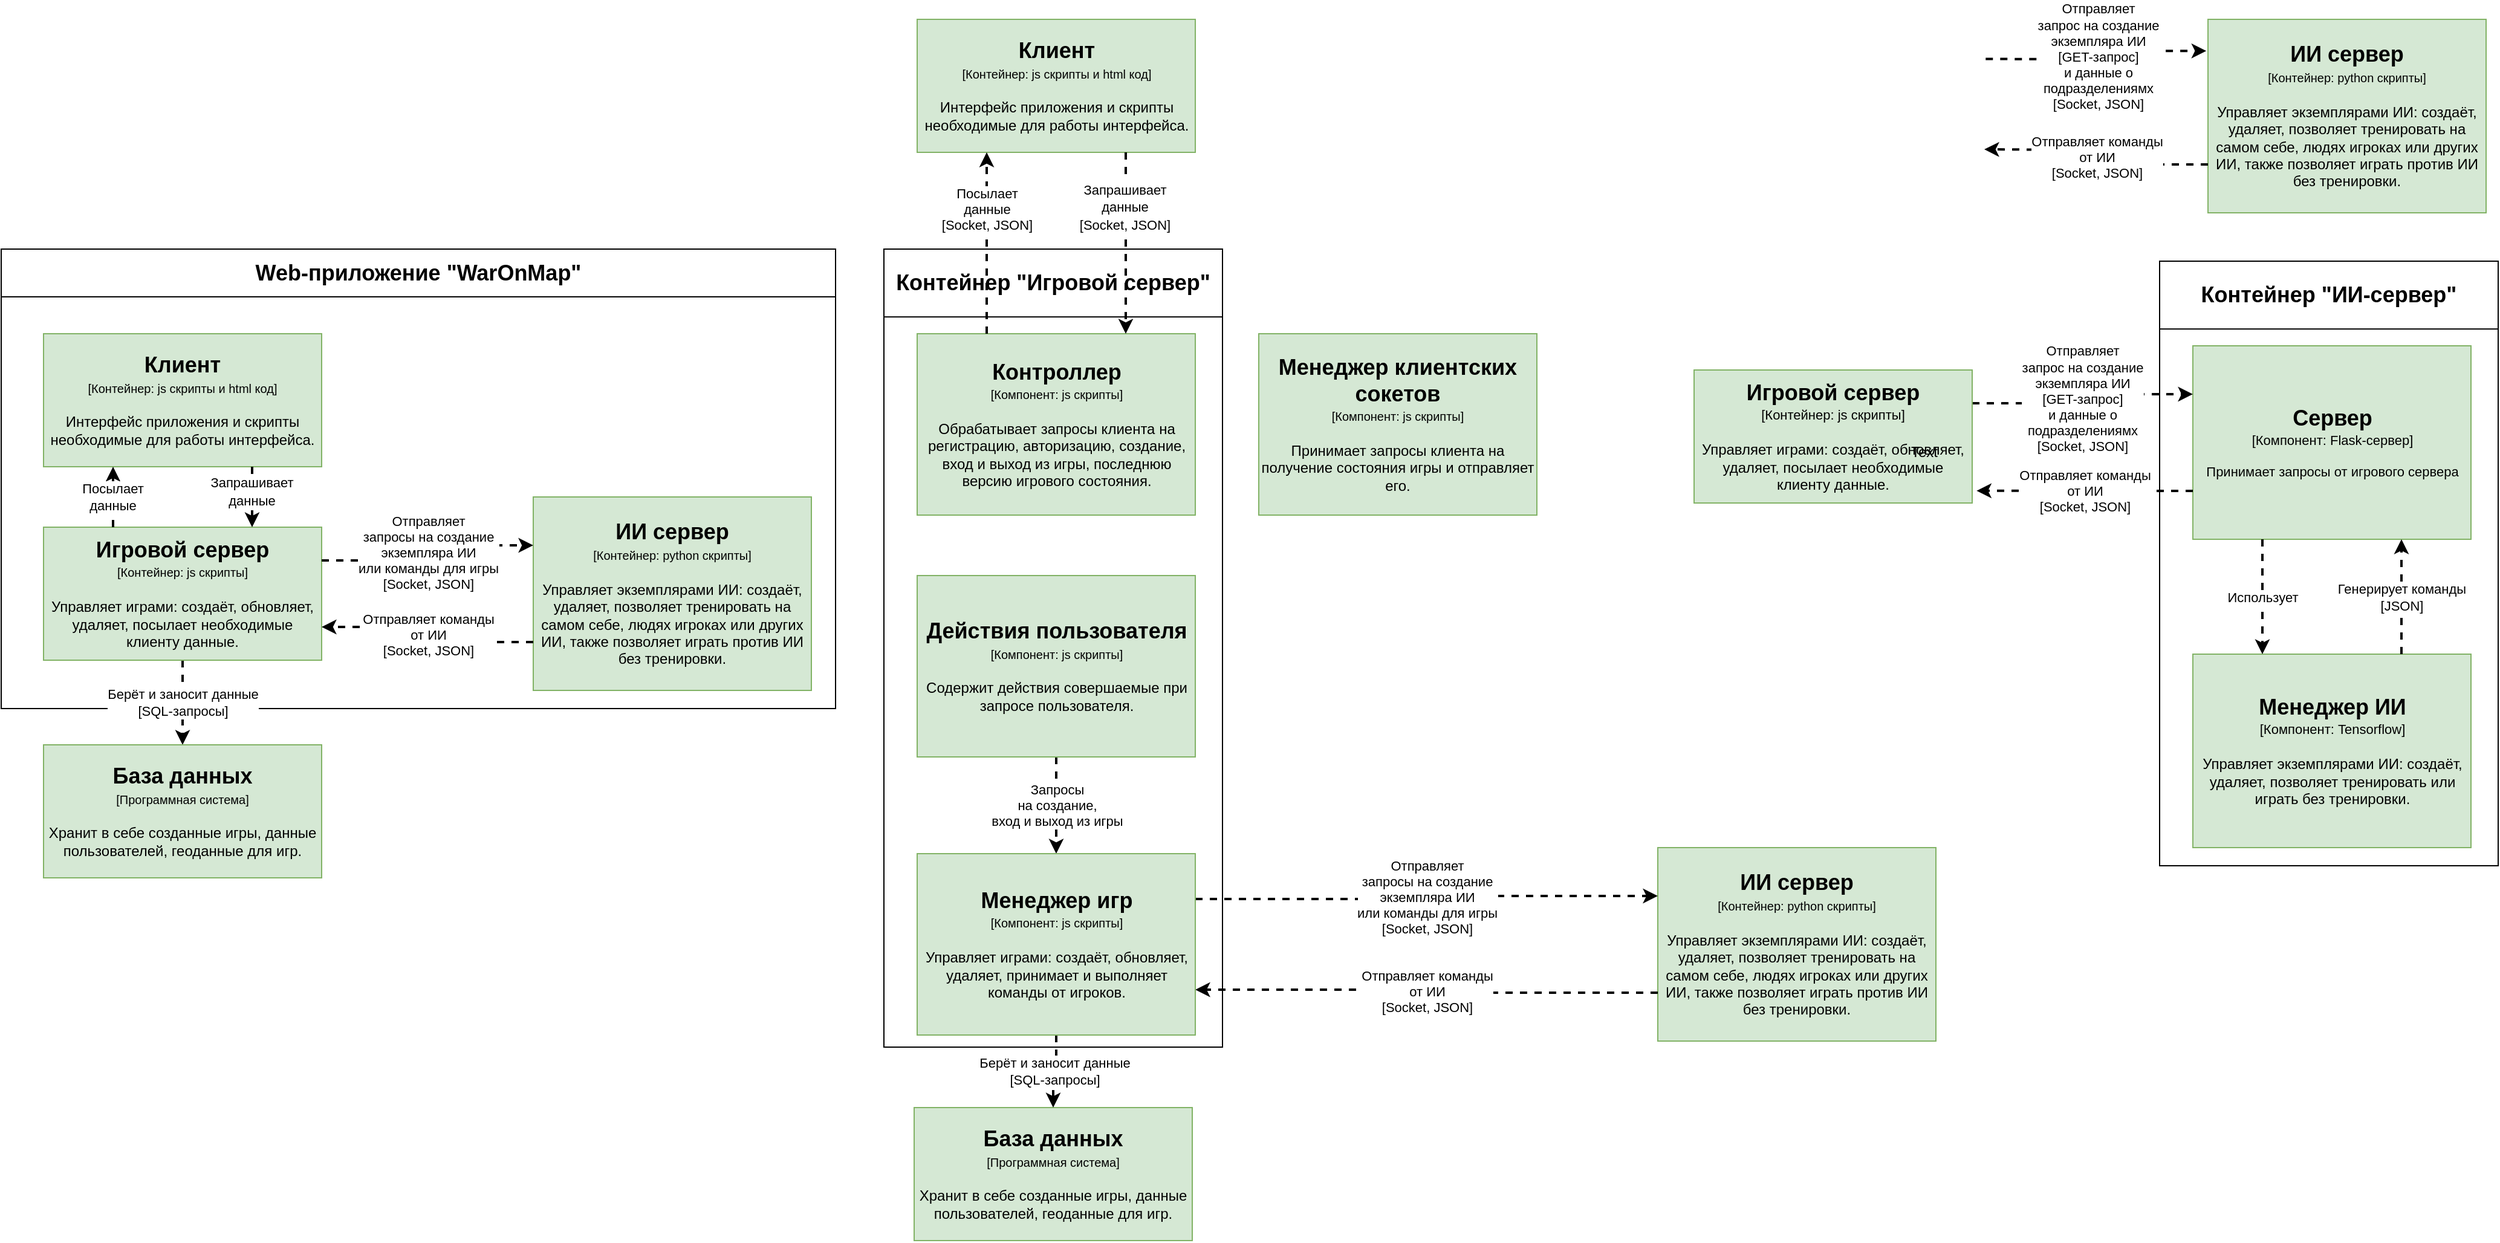 <mxfile version="12.7.9" type="device"><diagram id="LKbl59Wxj6-I2dOmfFXZ" name="Page-1"><mxGraphModel dx="868" dy="1543" grid="1" gridSize="10" guides="1" tooltips="1" connect="1" arrows="1" fold="1" page="1" pageScale="1" pageWidth="850" pageHeight="1100" math="0" shadow="0"><root><mxCell id="0"/><mxCell id="1" parent="0"/><mxCell id="TUdvTuO5gbEj2QnLK1DW-22" value="" style="rounded=0;whiteSpace=wrap;html=1;" parent="1" vertex="1"><mxGeometry x="930" y="170" width="280" height="660" as="geometry"/></mxCell><mxCell id="TUdvTuO5gbEj2QnLK1DW-19" value="" style="group" parent="1" vertex="1" connectable="0"><mxGeometry x="200" y="170" width="690" height="380" as="geometry"/></mxCell><mxCell id="TUdvTuO5gbEj2QnLK1DW-18" value="" style="group" parent="TUdvTuO5gbEj2QnLK1DW-19" vertex="1" connectable="0"><mxGeometry width="690" height="380" as="geometry"/></mxCell><mxCell id="TUdvTuO5gbEj2QnLK1DW-5" value="" style="rounded=0;whiteSpace=wrap;html=1;" parent="TUdvTuO5gbEj2QnLK1DW-18" vertex="1"><mxGeometry width="690" height="380" as="geometry"/></mxCell><mxCell id="TUdvTuO5gbEj2QnLK1DW-6" value="&lt;b&gt;&lt;font style=&quot;font-size: 18px&quot;&gt;Web-приложение &quot;WarOnMap&quot;&lt;/font&gt;&lt;/b&gt;" style="rounded=0;whiteSpace=wrap;html=1;" parent="TUdvTuO5gbEj2QnLK1DW-18" vertex="1"><mxGeometry width="690" height="39.481" as="geometry"/></mxCell><mxCell id="TUdvTuO5gbEj2QnLK1DW-3" value="&lt;div&gt;Берёт и заносит данные&lt;/div&gt;&lt;div&gt;[SQL-запросы]&lt;br&gt;&lt;/div&gt;" style="edgeStyle=orthogonalEdgeStyle;rounded=0;orthogonalLoop=1;jettySize=auto;html=1;dashed=1;strokeWidth=2;exitX=0.5;exitY=1;exitDx=0;exitDy=0;" parent="1" source="TUdvTuO5gbEj2QnLK1DW-8" target="gcKuAKXUPrUa6zFF_6i2-1" edge="1"><mxGeometry relative="1" as="geometry"><mxPoint x="-20" y="420" as="sourcePoint"/></mxGeometry></mxCell><mxCell id="gcKuAKXUPrUa6zFF_6i2-1" value="&lt;div&gt;&lt;b&gt;&lt;font style=&quot;font-size: 18px&quot;&gt;База данных&lt;/font&gt;&lt;/b&gt;&lt;br&gt;&lt;/div&gt;&lt;div&gt;&lt;font style=&quot;font-size: 10px&quot;&gt;[&lt;/font&gt;&lt;font style=&quot;font-size: 10px&quot;&gt;&lt;span class=&quot;tlid-translation translation&quot; lang=&quot;ru&quot;&gt;&lt;span title=&quot;&quot; class=&quot;&quot;&gt;Программная система&lt;/span&gt;&lt;/span&gt;]&lt;/font&gt;&lt;/div&gt;&lt;div&gt;&lt;font style=&quot;font-size: 10px&quot;&gt;&lt;br&gt;&lt;/font&gt;&lt;/div&gt;&lt;div&gt;Хранит в себе созданные игры, данные пользователей, геоданные для игр.&lt;br&gt;&lt;/div&gt;" style="rounded=0;whiteSpace=wrap;html=1;fillColor=#d5e8d4;strokeColor=#82b366;" parent="1" vertex="1"><mxGeometry x="235" y="580" width="230" height="110" as="geometry"/></mxCell><mxCell id="Cl7jAZmfZ8Bk9I_UfbNT-1" value="&lt;div&gt;&lt;b&gt;&lt;font style=&quot;font-size: 18px&quot;&gt;Клиент&lt;/font&gt;&lt;/b&gt;&lt;br&gt;&lt;/div&gt;&lt;div&gt;&lt;font style=&quot;font-size: 10px&quot;&gt;[&lt;/font&gt;&lt;font style=&quot;font-size: 10px&quot;&gt;&lt;span class=&quot;tlid-translation translation&quot; lang=&quot;ru&quot;&gt;&lt;span title=&quot;&quot; class=&quot;&quot;&gt;Контейнер: js скрипты и html код]&lt;/span&gt;&lt;/span&gt;&lt;/font&gt;&lt;/div&gt;&lt;div&gt;&lt;font style=&quot;font-size: 10px&quot;&gt;&lt;br&gt;&lt;/font&gt;&lt;/div&gt;&lt;div&gt;Интерфейс приложения и скрипты необходимые для работы интерфейса.&lt;br&gt;&lt;/div&gt;" style="rounded=0;whiteSpace=wrap;html=1;fillColor=#d5e8d4;strokeColor=#82b366;" parent="1" vertex="1"><mxGeometry x="235" y="240" width="230" height="110" as="geometry"/></mxCell><mxCell id="TUdvTuO5gbEj2QnLK1DW-8" value="&lt;div&gt;&lt;b&gt;&lt;font style=&quot;font-size: 18px&quot;&gt;Игровой сервер&lt;/font&gt;&lt;/b&gt;&lt;br&gt;&lt;/div&gt;&lt;div&gt;&lt;font style=&quot;font-size: 10px&quot;&gt;[&lt;/font&gt;&lt;font style=&quot;font-size: 10px&quot;&gt;&lt;span class=&quot;tlid-translation translation&quot; lang=&quot;ru&quot;&gt;&lt;span title=&quot;&quot; class=&quot;&quot;&gt;Контейнер: js скрипты]&lt;/span&gt;&lt;/span&gt;&lt;/font&gt;&lt;/div&gt;&lt;div&gt;&lt;font style=&quot;font-size: 10px&quot;&gt;&lt;br&gt;&lt;/font&gt;&lt;/div&gt;&lt;div&gt;Управляет играми: создаёт, обновляет, удаляет, посылает необходимые клиенту данные.&lt;br&gt;&lt;/div&gt;" style="rounded=0;whiteSpace=wrap;html=1;fillColor=#d5e8d4;strokeColor=#82b366;" parent="1" vertex="1"><mxGeometry x="235" y="400" width="230" height="110" as="geometry"/></mxCell><mxCell id="TUdvTuO5gbEj2QnLK1DW-9" style="edgeStyle=orthogonalEdgeStyle;rounded=0;orthogonalLoop=1;jettySize=auto;html=1;exitX=0.75;exitY=1;exitDx=0;exitDy=0;entryX=0.75;entryY=0;entryDx=0;entryDy=0;dashed=1;strokeWidth=2;" parent="1" source="Cl7jAZmfZ8Bk9I_UfbNT-1" target="TUdvTuO5gbEj2QnLK1DW-8" edge="1"><mxGeometry relative="1" as="geometry"/></mxCell><mxCell id="TUdvTuO5gbEj2QnLK1DW-10" value="&lt;div&gt;&lt;font style=&quot;font-size: 11px&quot;&gt;Запрашивает&lt;/font&gt;&lt;/div&gt;&lt;div&gt;&lt;font style=&quot;font-size: 11px&quot;&gt; данные&lt;/font&gt;&lt;/div&gt;" style="text;html=1;align=center;verticalAlign=middle;resizable=0;points=[];labelBackgroundColor=#ffffff;" parent="TUdvTuO5gbEj2QnLK1DW-9" vertex="1" connectable="0"><mxGeometry x="0.15" y="-1" relative="1" as="geometry"><mxPoint y="-9" as="offset"/></mxGeometry></mxCell><mxCell id="TUdvTuO5gbEj2QnLK1DW-11" value="&lt;div&gt;&lt;font style=&quot;font-size: 11px&quot;&gt;Посылает&lt;/font&gt;&lt;/div&gt;&lt;div&gt;&lt;font style=&quot;font-size: 11px&quot; size=&quot;3&quot;&gt;данные&lt;br&gt;&lt;/font&gt;&lt;/div&gt;" style="edgeStyle=orthogonalEdgeStyle;rounded=0;orthogonalLoop=1;jettySize=auto;html=1;exitX=0.25;exitY=0;exitDx=0;exitDy=0;entryX=0.25;entryY=1;entryDx=0;entryDy=0;dashed=1;strokeWidth=2;" parent="1" source="TUdvTuO5gbEj2QnLK1DW-8" target="Cl7jAZmfZ8Bk9I_UfbNT-1" edge="1"><mxGeometry relative="1" as="geometry"/></mxCell><mxCell id="TUdvTuO5gbEj2QnLK1DW-12" value="&lt;div&gt;&lt;b&gt;&lt;font style=&quot;font-size: 18px&quot;&gt;ИИ сервер&lt;/font&gt;&lt;/b&gt;&lt;br&gt;&lt;/div&gt;&lt;div&gt;&lt;font style=&quot;font-size: 10px&quot;&gt;[&lt;/font&gt;&lt;font style=&quot;font-size: 10px&quot;&gt;&lt;span class=&quot;tlid-translation translation&quot; lang=&quot;ru&quot;&gt;&lt;span title=&quot;&quot; class=&quot;&quot;&gt;Контейнер: python скрипты]&lt;/span&gt;&lt;/span&gt;&lt;/font&gt;&lt;/div&gt;&lt;div&gt;&lt;font style=&quot;font-size: 10px&quot;&gt;&lt;br&gt;&lt;/font&gt;&lt;/div&gt;&lt;div&gt;Управляет экземплярами ИИ: создаёт, удаляет, позволяет тренировать на самом себе, людях игроках или других ИИ, также позволяет играть против ИИ без тренировки.&lt;br&gt;&lt;/div&gt;" style="rounded=0;whiteSpace=wrap;html=1;fillColor=#d5e8d4;strokeColor=#82b366;" parent="1" vertex="1"><mxGeometry x="640" y="375" width="230" height="160" as="geometry"/></mxCell><mxCell id="TUdvTuO5gbEj2QnLK1DW-13" value="&lt;div&gt;Отправляет&lt;/div&gt;&lt;div&gt;запросы на создание &lt;br&gt;&lt;/div&gt;&lt;div&gt;экземпляра ИИ &lt;br&gt;&lt;/div&gt;&lt;div&gt;или команды для игры&lt;/div&gt;&lt;div&gt;[Socket, JSON]&lt;/div&gt;" style="edgeStyle=orthogonalEdgeStyle;rounded=0;orthogonalLoop=1;jettySize=auto;html=1;exitX=1;exitY=0.25;exitDx=0;exitDy=0;entryX=0;entryY=0.25;entryDx=0;entryDy=0;dashed=1;strokeWidth=2;" parent="1" source="TUdvTuO5gbEj2QnLK1DW-8" target="TUdvTuO5gbEj2QnLK1DW-12" edge="1"><mxGeometry relative="1" as="geometry"/></mxCell><mxCell id="TUdvTuO5gbEj2QnLK1DW-14" value="&lt;div&gt;Отправляет команды&lt;/div&gt;&lt;div&gt;от ИИ&lt;/div&gt;&lt;div&gt;[Socket, JSON]&lt;br&gt;&lt;/div&gt;" style="edgeStyle=orthogonalEdgeStyle;rounded=0;orthogonalLoop=1;jettySize=auto;html=1;exitX=0;exitY=0.75;exitDx=0;exitDy=0;entryX=1;entryY=0.75;entryDx=0;entryDy=0;dashed=1;strokeWidth=2;" parent="1" source="TUdvTuO5gbEj2QnLK1DW-12" target="TUdvTuO5gbEj2QnLK1DW-8" edge="1"><mxGeometry relative="1" as="geometry"/></mxCell><mxCell id="TUdvTuO5gbEj2QnLK1DW-25" value="&lt;div&gt;&lt;b&gt;&lt;font style=&quot;font-size: 18px&quot;&gt;База данных&lt;/font&gt;&lt;/b&gt;&lt;br&gt;&lt;/div&gt;&lt;div&gt;&lt;font style=&quot;font-size: 10px&quot;&gt;[&lt;/font&gt;&lt;font style=&quot;font-size: 10px&quot;&gt;&lt;span class=&quot;tlid-translation translation&quot; lang=&quot;ru&quot;&gt;&lt;span title=&quot;&quot; class=&quot;&quot;&gt;Программная система&lt;/span&gt;&lt;/span&gt;]&lt;/font&gt;&lt;/div&gt;&lt;div&gt;&lt;font style=&quot;font-size: 10px&quot;&gt;&lt;br&gt;&lt;/font&gt;&lt;/div&gt;&lt;div&gt;Хранит в себе созданные игры, данные пользователей, геоданные для игр.&lt;br&gt;&lt;/div&gt;" style="rounded=0;whiteSpace=wrap;html=1;fillColor=#d5e8d4;strokeColor=#82b366;" parent="1" vertex="1"><mxGeometry x="955" y="880" width="230" height="110" as="geometry"/></mxCell><mxCell id="TUdvTuO5gbEj2QnLK1DW-26" value="&lt;div&gt;&lt;b&gt;&lt;font style=&quot;font-size: 18px&quot;&gt;Клиент&lt;/font&gt;&lt;/b&gt;&lt;br&gt;&lt;/div&gt;&lt;div&gt;&lt;font style=&quot;font-size: 10px&quot;&gt;[&lt;/font&gt;&lt;font style=&quot;font-size: 10px&quot;&gt;&lt;span class=&quot;tlid-translation translation&quot; lang=&quot;ru&quot;&gt;&lt;span title=&quot;&quot; class=&quot;&quot;&gt;Контейнер: js скрипты и html код]&lt;/span&gt;&lt;/span&gt;&lt;/font&gt;&lt;/div&gt;&lt;div&gt;&lt;font style=&quot;font-size: 10px&quot;&gt;&lt;br&gt;&lt;/font&gt;&lt;/div&gt;&lt;div&gt;Интерфейс приложения и скрипты необходимые для работы интерфейса.&lt;br&gt;&lt;/div&gt;" style="rounded=0;whiteSpace=wrap;html=1;fillColor=#d5e8d4;strokeColor=#82b366;" parent="1" vertex="1"><mxGeometry x="957.5" y="-20" width="230" height="110" as="geometry"/></mxCell><mxCell id="TUdvTuO5gbEj2QnLK1DW-24" value="&lt;div&gt;Берёт и заносит данные&lt;/div&gt;&lt;div&gt;[SQL-запросы]&lt;br&gt;&lt;/div&gt;" style="edgeStyle=orthogonalEdgeStyle;rounded=0;orthogonalLoop=1;jettySize=auto;html=1;dashed=1;strokeWidth=2;exitX=0.5;exitY=1;exitDx=0;exitDy=0;" parent="1" source="TUdvTuO5gbEj2QnLK1DW-37" target="TUdvTuO5gbEj2QnLK1DW-25" edge="1"><mxGeometry relative="1" as="geometry"><mxPoint x="1052.5" y="860" as="sourcePoint"/></mxGeometry></mxCell><mxCell id="TUdvTuO5gbEj2QnLK1DW-31" value="&lt;div&gt;&lt;b&gt;&lt;font style=&quot;font-size: 18px&quot;&gt;ИИ сервер&lt;/font&gt;&lt;/b&gt;&lt;br&gt;&lt;/div&gt;&lt;div&gt;&lt;font style=&quot;font-size: 10px&quot;&gt;[&lt;/font&gt;&lt;font style=&quot;font-size: 10px&quot;&gt;&lt;span class=&quot;tlid-translation translation&quot; lang=&quot;ru&quot;&gt;&lt;span title=&quot;&quot; class=&quot;&quot;&gt;Контейнер: python скрипты]&lt;/span&gt;&lt;/span&gt;&lt;/font&gt;&lt;/div&gt;&lt;div&gt;&lt;font style=&quot;font-size: 10px&quot;&gt;&lt;br&gt;&lt;/font&gt;&lt;/div&gt;&lt;div&gt;Управляет экземплярами ИИ: создаёт, удаляет, позволяет тренировать на самом себе, людях игроках или других ИИ, также позволяет играть против ИИ без тренировки.&lt;br&gt;&lt;/div&gt;" style="rounded=0;whiteSpace=wrap;html=1;fillColor=#d5e8d4;strokeColor=#82b366;" parent="1" vertex="1"><mxGeometry x="1570" y="665" width="230" height="160" as="geometry"/></mxCell><mxCell id="TUdvTuO5gbEj2QnLK1DW-32" value="&lt;div&gt;Отправляет&lt;/div&gt;&lt;div&gt;запросы на создание &lt;br&gt;&lt;/div&gt;&lt;div&gt;экземпляра ИИ &lt;br&gt;&lt;/div&gt;&lt;div&gt;или команды для игры&lt;/div&gt;&lt;div&gt;[Socket, JSON]&lt;/div&gt;" style="edgeStyle=orthogonalEdgeStyle;rounded=0;orthogonalLoop=1;jettySize=auto;html=1;exitX=1;exitY=0.25;exitDx=0;exitDy=0;entryX=0;entryY=0.25;entryDx=0;entryDy=0;dashed=1;strokeWidth=2;" parent="1" source="TUdvTuO5gbEj2QnLK1DW-37" target="TUdvTuO5gbEj2QnLK1DW-31" edge="1"><mxGeometry relative="1" as="geometry"/></mxCell><mxCell id="TUdvTuO5gbEj2QnLK1DW-33" value="&lt;div&gt;Отправляет команды&lt;/div&gt;&lt;div&gt;от ИИ&lt;/div&gt;&lt;div&gt;[Socket, JSON]&lt;br&gt;&lt;/div&gt;" style="edgeStyle=orthogonalEdgeStyle;rounded=0;orthogonalLoop=1;jettySize=auto;html=1;exitX=0;exitY=0.75;exitDx=0;exitDy=0;entryX=1;entryY=0.75;entryDx=0;entryDy=0;dashed=1;strokeWidth=2;" parent="1" source="TUdvTuO5gbEj2QnLK1DW-31" target="TUdvTuO5gbEj2QnLK1DW-37" edge="1"><mxGeometry relative="1" as="geometry"/></mxCell><mxCell id="TUdvTuO5gbEj2QnLK1DW-27" value="&lt;div&gt;&lt;b&gt;&lt;font style=&quot;font-size: 18px&quot;&gt;Контроллер&lt;/font&gt;&lt;/b&gt;&lt;br&gt;&lt;/div&gt;&lt;div&gt;&lt;font style=&quot;font-size: 10px&quot;&gt;[Компонент&lt;/font&gt;&lt;font style=&quot;font-size: 10px&quot;&gt;&lt;span class=&quot;tlid-translation translation&quot; lang=&quot;ru&quot;&gt;&lt;span title=&quot;&quot; class=&quot;&quot;&gt;: js скрипты]&lt;/span&gt;&lt;/span&gt;&lt;/font&gt;&lt;/div&gt;&lt;div&gt;&lt;font style=&quot;font-size: 10px&quot;&gt;&lt;br&gt;&lt;/font&gt;&lt;/div&gt;&lt;div&gt;Обрабатывает запросы клиента на регистрацию, авторизацию, создание, вход и выход из игры, последнюю версию игрового состояния.&lt;br&gt;&lt;/div&gt;" style="rounded=0;whiteSpace=wrap;html=1;fillColor=#d5e8d4;strokeColor=#82b366;" parent="1" vertex="1"><mxGeometry x="957.5" y="240" width="230" height="150" as="geometry"/></mxCell><mxCell id="TUdvTuO5gbEj2QnLK1DW-23" value="&lt;b&gt;&lt;font style=&quot;font-size: 18px&quot;&gt;Контейнер &quot;Игровой сервер&quot;&lt;/font&gt;&lt;/b&gt;" style="rounded=0;whiteSpace=wrap;html=1;" parent="1" vertex="1"><mxGeometry x="930" y="170" width="280" height="56.1" as="geometry"/></mxCell><mxCell id="TUdvTuO5gbEj2QnLK1DW-41" value="&lt;div&gt;Запросы&lt;/div&gt;&lt;div&gt;на создание, &lt;br&gt;&lt;/div&gt;&lt;div&gt;вход и выход из игры&lt;/div&gt;" style="edgeStyle=orthogonalEdgeStyle;rounded=0;orthogonalLoop=1;jettySize=auto;html=1;exitX=0.5;exitY=1;exitDx=0;exitDy=0;entryX=0.5;entryY=0;entryDx=0;entryDy=0;dashed=1;strokeWidth=2;" parent="1" source="TUdvTuO5gbEj2QnLK1DW-36" target="TUdvTuO5gbEj2QnLK1DW-37" edge="1"><mxGeometry relative="1" as="geometry"/></mxCell><mxCell id="TUdvTuO5gbEj2QnLK1DW-36" value="&lt;div&gt;&lt;b&gt;&lt;font style=&quot;font-size: 18px&quot;&gt;Действия пользователя&lt;/font&gt;&lt;/b&gt;&lt;br&gt;&lt;/div&gt;&lt;div&gt;&lt;font style=&quot;font-size: 10px&quot;&gt;[Компонент&lt;/font&gt;&lt;font style=&quot;font-size: 10px&quot;&gt;&lt;span class=&quot;tlid-translation translation&quot; lang=&quot;ru&quot;&gt;&lt;span title=&quot;&quot; class=&quot;&quot;&gt;: js скрипты]&lt;/span&gt;&lt;/span&gt;&lt;/font&gt;&lt;/div&gt;&lt;div&gt;&lt;font style=&quot;font-size: 10px&quot;&gt;&lt;br&gt;&lt;/font&gt;&lt;/div&gt;&lt;div&gt;Содержит действия совершаемые при запросе пользователя.&lt;br&gt;&lt;/div&gt;" style="rounded=0;whiteSpace=wrap;html=1;fillColor=#d5e8d4;strokeColor=#82b366;" parent="1" vertex="1"><mxGeometry x="957.5" y="440" width="230" height="150" as="geometry"/></mxCell><mxCell id="TUdvTuO5gbEj2QnLK1DW-37" value="&lt;div&gt;&lt;b&gt;&lt;font style=&quot;font-size: 18px&quot;&gt;Менеджер игр&lt;/font&gt;&lt;/b&gt;&lt;br&gt;&lt;/div&gt;&lt;div&gt;&lt;font style=&quot;font-size: 10px&quot;&gt;[Компонент&lt;/font&gt;&lt;font style=&quot;font-size: 10px&quot;&gt;&lt;span class=&quot;tlid-translation translation&quot; lang=&quot;ru&quot;&gt;&lt;span title=&quot;&quot; class=&quot;&quot;&gt;: js скрипты]&lt;/span&gt;&lt;/span&gt;&lt;/font&gt;&lt;/div&gt;&lt;div&gt;&lt;font style=&quot;font-size: 10px&quot;&gt;&lt;br&gt;&lt;/font&gt;&lt;/div&gt;&lt;div&gt;Управляет играми: создаёт, обновляет, удаляет, принимает и выполняет команды от игроков.&lt;br&gt;&lt;/div&gt;" style="rounded=0;whiteSpace=wrap;html=1;fillColor=#d5e8d4;strokeColor=#82b366;" parent="1" vertex="1"><mxGeometry x="957.5" y="670" width="230" height="150" as="geometry"/></mxCell><mxCell id="TUdvTuO5gbEj2QnLK1DW-28" style="edgeStyle=orthogonalEdgeStyle;rounded=0;orthogonalLoop=1;jettySize=auto;html=1;exitX=0.75;exitY=1;exitDx=0;exitDy=0;entryX=0.75;entryY=0;entryDx=0;entryDy=0;dashed=1;strokeWidth=2;" parent="1" source="TUdvTuO5gbEj2QnLK1DW-26" target="TUdvTuO5gbEj2QnLK1DW-27" edge="1"><mxGeometry relative="1" as="geometry"/></mxCell><mxCell id="TUdvTuO5gbEj2QnLK1DW-29" value="&lt;div&gt;&lt;font style=&quot;font-size: 11px&quot;&gt;Запрашивает&lt;/font&gt;&lt;/div&gt;&lt;div&gt;&lt;font style=&quot;font-size: 11px&quot;&gt; данные&lt;/font&gt;&lt;/div&gt;&lt;div&gt;&lt;font style=&quot;font-size: 11px&quot;&gt;&lt;font style=&quot;font-size: 11px&quot; size=&quot;3&quot;&gt;[Socket, JSON]&lt;/font&gt;&lt;/font&gt;&lt;/div&gt;" style="text;html=1;align=center;verticalAlign=middle;resizable=0;points=[];labelBackgroundColor=#ffffff;" parent="TUdvTuO5gbEj2QnLK1DW-28" vertex="1" connectable="0"><mxGeometry x="0.15" y="-1" relative="1" as="geometry"><mxPoint y="-42" as="offset"/></mxGeometry></mxCell><mxCell id="TUdvTuO5gbEj2QnLK1DW-30" value="&lt;div&gt;&lt;font style=&quot;font-size: 11px&quot;&gt;Посылает&lt;/font&gt;&lt;/div&gt;&lt;div&gt;&lt;font style=&quot;font-size: 11px&quot; size=&quot;3&quot;&gt;данные&lt;br&gt;&lt;/font&gt;&lt;/div&gt;&lt;div&gt;&lt;font style=&quot;font-size: 11px&quot; size=&quot;3&quot;&gt;[Socket, JSON]&lt;br&gt;&lt;/font&gt;&lt;/div&gt;" style="edgeStyle=orthogonalEdgeStyle;rounded=0;orthogonalLoop=1;jettySize=auto;html=1;exitX=0.25;exitY=0;exitDx=0;exitDy=0;entryX=0.25;entryY=1;entryDx=0;entryDy=0;dashed=1;strokeWidth=2;" parent="1" source="TUdvTuO5gbEj2QnLK1DW-27" target="TUdvTuO5gbEj2QnLK1DW-26" edge="1"><mxGeometry x="0.375" relative="1" as="geometry"><mxPoint as="offset"/></mxGeometry></mxCell><mxCell id="TUdvTuO5gbEj2QnLK1DW-45" value="&lt;div&gt;&lt;b&gt;&lt;font style=&quot;font-size: 18px&quot;&gt;Менеджер клиентских сокетов&lt;/font&gt;&lt;/b&gt;&lt;br&gt;&lt;/div&gt;&lt;div&gt;&lt;font style=&quot;font-size: 10px&quot;&gt;[Компонент&lt;/font&gt;&lt;font style=&quot;font-size: 10px&quot;&gt;&lt;span class=&quot;tlid-translation translation&quot; lang=&quot;ru&quot;&gt;&lt;span title=&quot;&quot; class=&quot;&quot;&gt;: js скрипты]&lt;/span&gt;&lt;/span&gt;&lt;/font&gt;&lt;/div&gt;&lt;div&gt;&lt;font style=&quot;font-size: 10px&quot;&gt;&lt;br&gt;&lt;/font&gt;&lt;/div&gt;&lt;div&gt;Принимает запросы клиента на получение состояния игры и отправляет его.&lt;br&gt;&lt;/div&gt;" style="rounded=0;whiteSpace=wrap;html=1;fillColor=#d5e8d4;strokeColor=#82b366;" parent="1" vertex="1"><mxGeometry x="1240" y="240" width="230" height="150" as="geometry"/></mxCell><mxCell id="DAYCZ22HtIZ6gFKaUipl-3" value="" style="rounded=0;whiteSpace=wrap;html=1;" vertex="1" parent="1"><mxGeometry x="1985" y="180" width="280" height="500" as="geometry"/></mxCell><mxCell id="DAYCZ22HtIZ6gFKaUipl-4" value="&lt;b&gt;&lt;font style=&quot;font-size: 18px&quot;&gt;Контейнер &quot;ИИ-сервер&quot;&lt;/font&gt;&lt;/b&gt;" style="rounded=0;whiteSpace=wrap;html=1;" vertex="1" parent="1"><mxGeometry x="1985" y="180" width="280" height="56.1" as="geometry"/></mxCell><mxCell id="DAYCZ22HtIZ6gFKaUipl-5" value="&lt;div&gt;&lt;b&gt;&lt;font style=&quot;font-size: 18px&quot;&gt;Сервер&lt;/font&gt;&lt;/b&gt;&lt;br&gt;&lt;/div&gt;&lt;div&gt;&lt;font style=&quot;font-size: 11px&quot;&gt;[Компонент&lt;/font&gt;&lt;font style=&quot;font-size: 11px&quot;&gt;&lt;span class=&quot;tlid-translation translation&quot; lang=&quot;ru&quot;&gt;&lt;span title=&quot;&quot; class=&quot;&quot;&gt;: Flask-сервер]&lt;/span&gt;&lt;/span&gt;&lt;/font&gt;&lt;/div&gt;&lt;div&gt;&lt;font style=&quot;font-size: 10px&quot;&gt;&lt;br&gt;&lt;/font&gt;&lt;/div&gt;Принимает запросы от игрового сервера" style="rounded=0;whiteSpace=wrap;html=1;fillColor=#d5e8d4;strokeColor=#82b366;fontSize=11;" vertex="1" parent="1"><mxGeometry x="2012.5" y="250" width="230" height="160" as="geometry"/></mxCell><mxCell id="DAYCZ22HtIZ6gFKaUipl-6" value="&lt;div&gt;Отправляет&lt;/div&gt;&lt;div&gt;запрос на создание &lt;br&gt;&lt;/div&gt;&lt;div&gt;экземпляра ИИ&lt;/div&gt;&lt;div&gt;[&lt;span class=&quot;pl-en&quot;&gt;&lt;span class=&quot;pl-s&quot;&gt;GET-запрос&lt;/span&gt;&lt;/span&gt;] &lt;br&gt;&lt;/div&gt;&lt;div&gt;и данные о&lt;/div&gt;&lt;div&gt; подразделениямх&lt;/div&gt;&lt;div&gt;[Socket, JSON]&lt;/div&gt;" style="edgeStyle=orthogonalEdgeStyle;rounded=0;orthogonalLoop=1;jettySize=auto;html=1;entryX=0;entryY=0.25;entryDx=0;entryDy=0;dashed=1;strokeWidth=2;exitX=1;exitY=0.25;exitDx=0;exitDy=0;" edge="1" parent="1" target="DAYCZ22HtIZ6gFKaUipl-5" source="DAYCZ22HtIZ6gFKaUipl-15"><mxGeometry relative="1" as="geometry"><mxPoint x="1720" y="290" as="sourcePoint"/></mxGeometry></mxCell><mxCell id="DAYCZ22HtIZ6gFKaUipl-7" value="&lt;div&gt;Отправляет команды&lt;/div&gt;&lt;div&gt;от ИИ&lt;/div&gt;&lt;div&gt;[Socket, JSON]&lt;br&gt;&lt;/div&gt;" style="edgeStyle=orthogonalEdgeStyle;rounded=0;orthogonalLoop=1;jettySize=auto;html=1;exitX=0;exitY=0.75;exitDx=0;exitDy=0;entryX=1.016;entryY=0.908;entryDx=0;entryDy=0;dashed=1;strokeWidth=2;entryPerimeter=0;" edge="1" parent="1" source="DAYCZ22HtIZ6gFKaUipl-5" target="DAYCZ22HtIZ6gFKaUipl-15"><mxGeometry relative="1" as="geometry"><mxPoint x="1630" y="367.5" as="targetPoint"/></mxGeometry></mxCell><mxCell id="DAYCZ22HtIZ6gFKaUipl-8" value="&lt;div&gt;&lt;b&gt;&lt;font style=&quot;font-size: 18px&quot;&gt;ИИ сервер&lt;/font&gt;&lt;/b&gt;&lt;br&gt;&lt;/div&gt;&lt;div&gt;&lt;font style=&quot;font-size: 10px&quot;&gt;[&lt;/font&gt;&lt;font style=&quot;font-size: 10px&quot;&gt;&lt;span class=&quot;tlid-translation translation&quot; lang=&quot;ru&quot;&gt;&lt;span title=&quot;&quot; class=&quot;&quot;&gt;Контейнер: python скрипты]&lt;/span&gt;&lt;/span&gt;&lt;/font&gt;&lt;/div&gt;&lt;div&gt;&lt;font style=&quot;font-size: 10px&quot;&gt;&lt;br&gt;&lt;/font&gt;&lt;/div&gt;&lt;div&gt;Управляет экземплярами ИИ: создаёт, удаляет, позволяет тренировать на самом себе, людях игроках или других ИИ, также позволяет играть против ИИ без тренировки.&lt;br&gt;&lt;/div&gt;" style="rounded=0;whiteSpace=wrap;html=1;fillColor=#d5e8d4;strokeColor=#82b366;" vertex="1" parent="1"><mxGeometry x="2025" y="-20" width="230" height="160" as="geometry"/></mxCell><mxCell id="DAYCZ22HtIZ6gFKaUipl-9" value="&lt;div&gt;Отправляет&lt;/div&gt;&lt;div&gt;запрос на создание &lt;br&gt;&lt;/div&gt;&lt;div&gt;экземпляра ИИ&lt;/div&gt;&lt;div&gt;[&lt;span class=&quot;pl-en&quot;&gt;&lt;span class=&quot;pl-s&quot;&gt;GET-запрос&lt;/span&gt;&lt;/span&gt;] &lt;br&gt;&lt;/div&gt;&lt;div&gt;и данные о&lt;/div&gt;&lt;div&gt; подразделениямх&lt;/div&gt;&lt;div&gt;[Socket, JSON]&lt;/div&gt;" style="edgeStyle=orthogonalEdgeStyle;rounded=0;orthogonalLoop=1;jettySize=auto;html=1;exitX=1.005;exitY=0.07;exitDx=0;exitDy=0;entryX=-0.006;entryY=0.163;entryDx=0;entryDy=0;dashed=1;strokeWidth=2;exitPerimeter=0;entryPerimeter=0;" edge="1" parent="1" target="DAYCZ22HtIZ6gFKaUipl-8"><mxGeometry relative="1" as="geometry"><mxPoint x="1841.15" y="12.7" as="sourcePoint"/></mxGeometry></mxCell><mxCell id="DAYCZ22HtIZ6gFKaUipl-10" value="&lt;div&gt;Отправляет команды&lt;/div&gt;&lt;div&gt;от ИИ&lt;/div&gt;&lt;div&gt;[Socket, JSON]&lt;br&gt;&lt;/div&gt;" style="edgeStyle=orthogonalEdgeStyle;rounded=0;orthogonalLoop=1;jettySize=auto;html=1;exitX=0;exitY=0.75;exitDx=0;exitDy=0;entryX=1;entryY=0.75;entryDx=0;entryDy=0;dashed=1;strokeWidth=2;" edge="1" parent="1" source="DAYCZ22HtIZ6gFKaUipl-8"><mxGeometry relative="1" as="geometry"><mxPoint x="1840" y="87.5" as="targetPoint"/></mxGeometry></mxCell><mxCell id="DAYCZ22HtIZ6gFKaUipl-11" value="&lt;div&gt;&lt;b&gt;&lt;font style=&quot;font-size: 18px&quot;&gt;Менеджер ИИ&lt;/font&gt;&lt;/b&gt;&lt;br&gt;&lt;/div&gt;&lt;div&gt;&lt;div&gt;&lt;font style=&quot;font-size: 11px&quot;&gt;[&lt;font style=&quot;font-size: 11px&quot;&gt;Компонент&lt;/font&gt;&lt;/font&gt;&lt;font style=&quot;font-size: 11px&quot; size=&quot;3&quot;&gt;&lt;span class=&quot;tlid-translation translation&quot; lang=&quot;ru&quot;&gt;&lt;span title=&quot;&quot; class=&quot;&quot;&gt;: Tensorflow]&lt;/span&gt;&lt;/span&gt;&lt;/font&gt;&lt;/div&gt;&lt;font style=&quot;font-size: 11px&quot; size=&quot;3&quot;&gt;&lt;span class=&quot;tlid-translation translation&quot; lang=&quot;ru&quot;&gt;&lt;span title=&quot;&quot; class=&quot;&quot;&gt;&lt;/span&gt;&lt;/span&gt;&lt;/font&gt;&lt;/div&gt;&lt;div&gt;&lt;font style=&quot;font-size: 10px&quot;&gt;&lt;br&gt;&lt;/font&gt;&lt;/div&gt;&lt;div&gt;Управляет экземплярами ИИ: создаёт, удаляет, позволяет тренировать или играть без тренировки.&lt;br&gt;&lt;/div&gt;" style="rounded=0;whiteSpace=wrap;html=1;fillColor=#d5e8d4;strokeColor=#82b366;" vertex="1" parent="1"><mxGeometry x="2012.5" y="505" width="230" height="160" as="geometry"/></mxCell><mxCell id="DAYCZ22HtIZ6gFKaUipl-12" value="Использует" style="edgeStyle=orthogonalEdgeStyle;rounded=0;orthogonalLoop=1;jettySize=auto;html=1;exitX=0.25;exitY=1;exitDx=0;exitDy=0;entryX=0.25;entryY=0;entryDx=0;entryDy=0;dashed=1;strokeWidth=2;" edge="1" parent="1" source="DAYCZ22HtIZ6gFKaUipl-5" target="DAYCZ22HtIZ6gFKaUipl-11"><mxGeometry relative="1" as="geometry"><mxPoint x="1640" y="377.5" as="targetPoint"/><mxPoint x="2022.5" y="380" as="sourcePoint"/></mxGeometry></mxCell><mxCell id="DAYCZ22HtIZ6gFKaUipl-13" value="&lt;div&gt;Генерирует команды&lt;/div&gt;&lt;div&gt;[JSON]&lt;br&gt;&lt;/div&gt;" style="edgeStyle=orthogonalEdgeStyle;rounded=0;orthogonalLoop=1;jettySize=auto;html=1;exitX=0.75;exitY=0;exitDx=0;exitDy=0;dashed=1;strokeWidth=2;entryX=0.75;entryY=1;entryDx=0;entryDy=0;" edge="1" parent="1" source="DAYCZ22HtIZ6gFKaUipl-11" target="DAYCZ22HtIZ6gFKaUipl-5"><mxGeometry relative="1" as="geometry"><mxPoint x="2080" y="515" as="targetPoint"/><mxPoint x="2080" y="420" as="sourcePoint"/></mxGeometry></mxCell><mxCell id="DAYCZ22HtIZ6gFKaUipl-15" value="&lt;div&gt;&lt;b&gt;&lt;font style=&quot;font-size: 18px&quot;&gt;Игровой сервер&lt;/font&gt;&lt;/b&gt;&lt;br&gt;&lt;/div&gt;&lt;div&gt;&lt;font style=&quot;font-size: 11px&quot;&gt;[&lt;/font&gt;&lt;font style=&quot;font-size: 11px&quot;&gt;&lt;span class=&quot;tlid-translation translation&quot; lang=&quot;ru&quot;&gt;&lt;span title=&quot;&quot; class=&quot;&quot;&gt;Контейнер: js скрипты]&lt;/span&gt;&lt;/span&gt;&lt;/font&gt;&lt;/div&gt;&lt;div&gt;&lt;font style=&quot;font-size: 10px&quot;&gt;&lt;br&gt;&lt;/font&gt;&lt;/div&gt;&lt;div&gt;Управляет играми: создаёт, обновляет, удаляет, посылает необходимые клиенту данные.&lt;br&gt;&lt;/div&gt;" style="rounded=0;whiteSpace=wrap;html=1;fillColor=#d5e8d4;strokeColor=#82b366;" vertex="1" parent="1"><mxGeometry x="1600" y="270" width="230" height="110" as="geometry"/></mxCell><mxCell id="DAYCZ22HtIZ6gFKaUipl-17" value="Text" style="text;html=1;align=center;verticalAlign=middle;resizable=0;points=[];autosize=1;" vertex="1" parent="1"><mxGeometry x="1770" y="328" width="40" height="20" as="geometry"/></mxCell></root></mxGraphModel></diagram></mxfile>